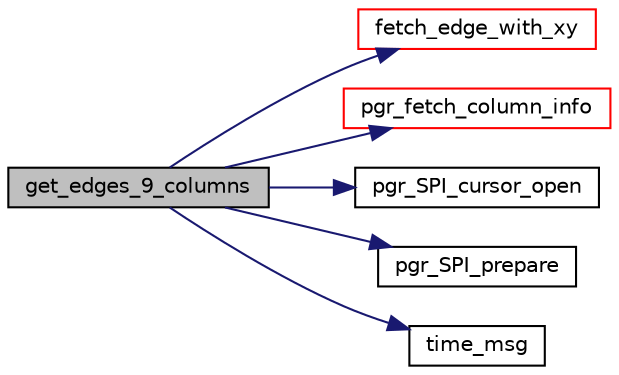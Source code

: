 digraph "get_edges_9_columns"
{
  edge [fontname="Helvetica",fontsize="10",labelfontname="Helvetica",labelfontsize="10"];
  node [fontname="Helvetica",fontsize="10",shape=record];
  rankdir="LR";
  Node1 [label="get_edges_9_columns",height=0.2,width=0.4,color="black", fillcolor="grey75", style="filled" fontcolor="black"];
  Node1 -> Node2 [color="midnightblue",fontsize="10",style="solid",fontname="Helvetica"];
  Node2 [label="fetch_edge_with_xy",height=0.2,width=0.4,color="red", fillcolor="white", style="filled",URL="$edges__input_8c.html#a9efbb1cb5cbb9cb8758bc2b92112352d"];
  Node1 -> Node3 [color="midnightblue",fontsize="10",style="solid",fontname="Helvetica"];
  Node3 [label="pgr_fetch_column_info",height=0.2,width=0.4,color="red", fillcolor="white", style="filled",URL="$get__check__data_8c.html#ae6967f852e7bc95d5d5131b06131de46"];
  Node1 -> Node4 [color="midnightblue",fontsize="10",style="solid",fontname="Helvetica"];
  Node4 [label="pgr_SPI_cursor_open",height=0.2,width=0.4,color="black", fillcolor="white", style="filled",URL="$postgres__connection_8c.html#a85cec439f5e567ec736a2a77a0533d9d"];
  Node1 -> Node5 [color="midnightblue",fontsize="10",style="solid",fontname="Helvetica"];
  Node5 [label="pgr_SPI_prepare",height=0.2,width=0.4,color="black", fillcolor="white", style="filled",URL="$postgres__connection_8c.html#aeb63bcfc2ca89c02b30317112bae5f12"];
  Node1 -> Node6 [color="midnightblue",fontsize="10",style="solid",fontname="Helvetica"];
  Node6 [label="time_msg",height=0.2,width=0.4,color="black", fillcolor="white", style="filled",URL="$time__msg_8c.html#a989d9723eb6d9be4cbf1214136286dbe"];
}
